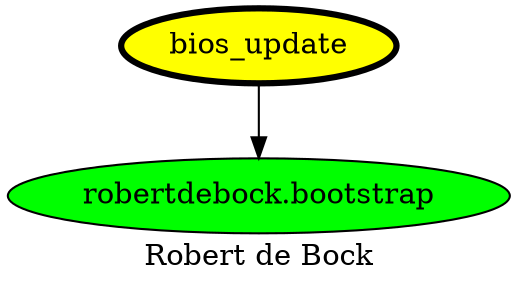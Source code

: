 digraph PhiloDilemma {
  label = "Robert de Bock" ;
  overlap=false
  {
    "bios_update" [fillcolor=yellow style=filled penwidth=3]
    "robertdebock.bootstrap" [fillcolor=green style=filled]
  }
  "bios_update" -> "robertdebock.bootstrap"
}
